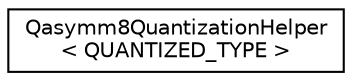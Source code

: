 digraph "Graphical Class Hierarchy"
{
 // LATEX_PDF_SIZE
  edge [fontname="Helvetica",fontsize="10",labelfontname="Helvetica",labelfontsize="10"];
  node [fontname="Helvetica",fontsize="10",shape=record];
  rankdir="LR";
  Node0 [label="Qasymm8QuantizationHelper\l\< QUANTIZED_TYPE \>",height=0.2,width=0.4,color="black", fillcolor="white", style="filled",URL="$structarm__compute_1_1_qasymm8_quantization_helper.xhtml",tooltip=" "];
}
